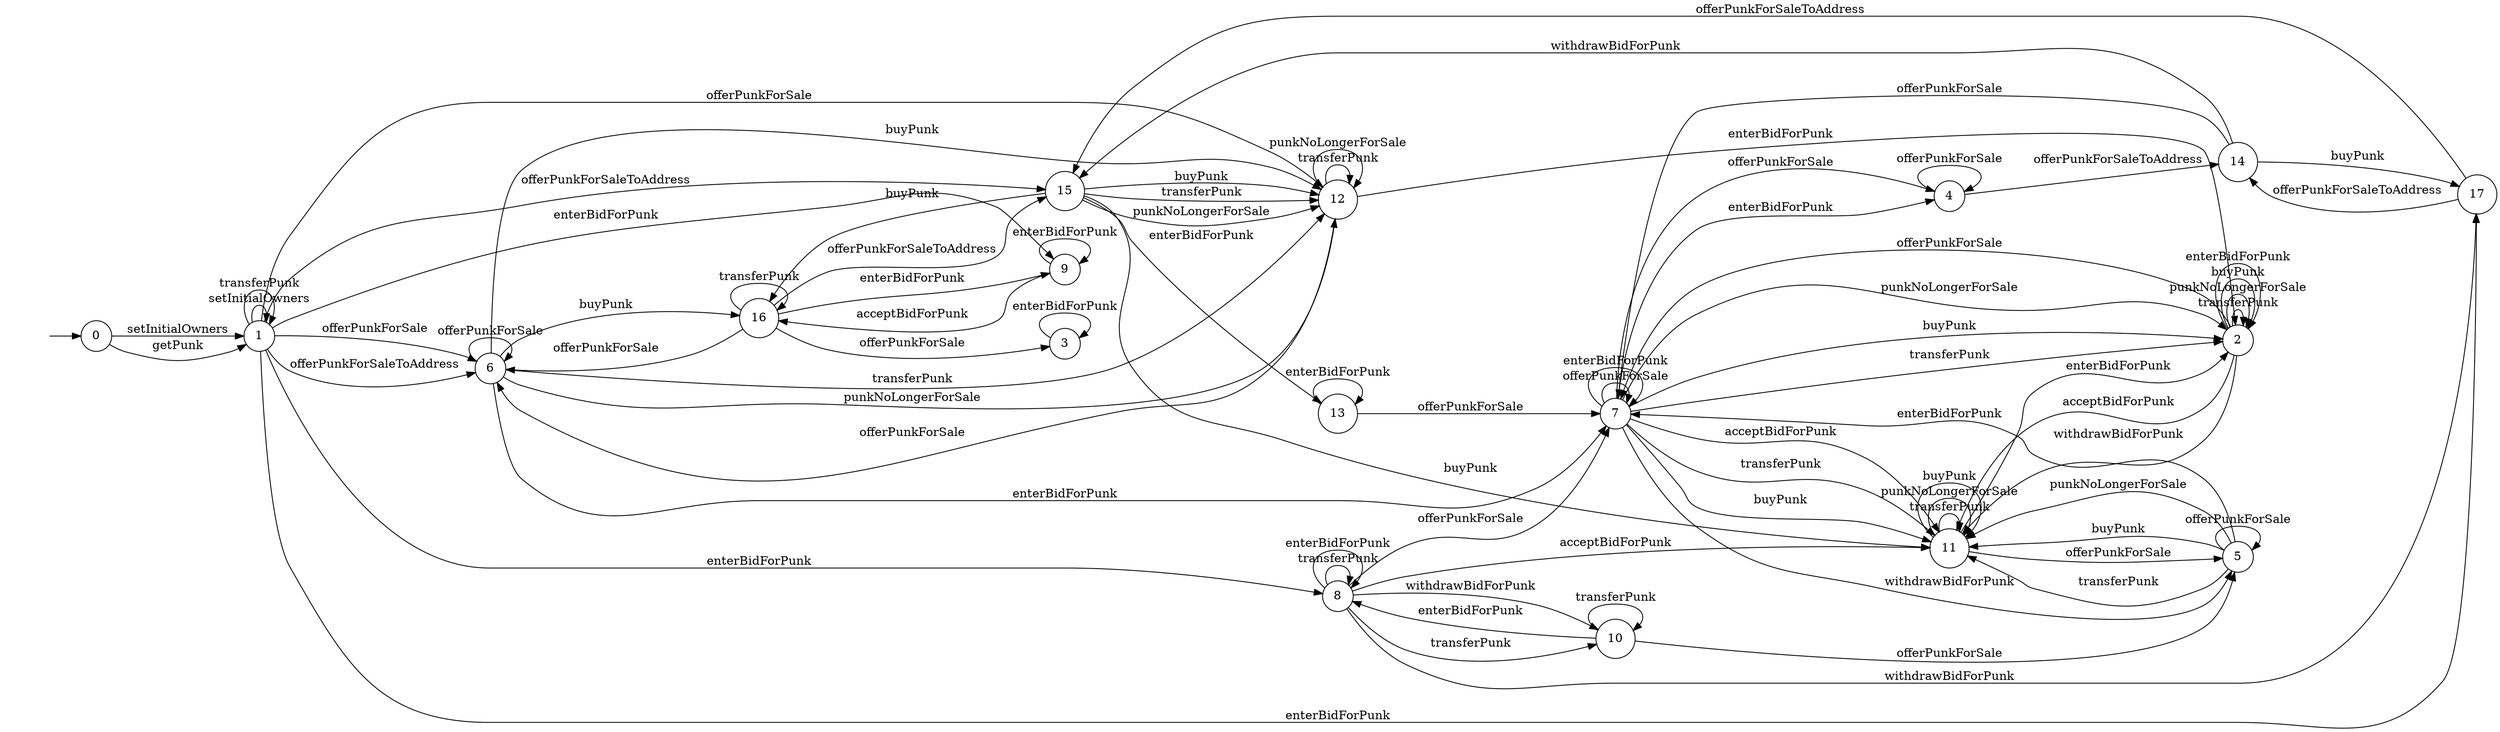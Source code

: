 digraph "./InvConPlus/Dapp-Automata-data/result/model-fix/0xb47e3cd837ddf8e4c57f05d70ab865de6e193bbb/CryptoPunksMarket/FSM-19" {
	graph [rankdir=LR]
	"" [label="" shape=plaintext]
	13 [label=13 shape=circle]
	10 [label=10 shape=circle]
	0 [label=0 shape=circle]
	14 [label=14 shape=circle]
	6 [label=6 shape=circle]
	9 [label=9 shape=circle]
	3 [label=3 shape=circle]
	16 [label=16 shape=circle]
	1 [label=1 shape=circle]
	11 [label=11 shape=circle]
	5 [label=5 shape=circle]
	8 [label=8 shape=circle]
	15 [label=15 shape=circle]
	4 [label=4 shape=circle]
	12 [label=12 shape=circle]
	17 [label=17 shape=circle]
	2 [label=2 shape=circle]
	7 [label=7 shape=circle]
	"" -> 0 [label=""]
	0 -> 1 [label=setInitialOwners]
	0 -> 1 [label=getPunk]
	1 -> 1 [label=setInitialOwners]
	1 -> 1 [label=transferPunk]
	1 -> 6 [label=offerPunkForSale]
	1 -> 12 [label=offerPunkForSale]
	1 -> 6 [label=offerPunkForSaleToAddress]
	1 -> 15 [label=offerPunkForSaleToAddress]
	1 -> 9 [label=enterBidForPunk]
	1 -> 8 [label=enterBidForPunk]
	1 -> 17 [label=enterBidForPunk]
	13 -> 7 [label=offerPunkForSale]
	13 -> 13 [label=enterBidForPunk]
	15 -> 12 [label=transferPunk]
	15 -> 12 [label=punkNoLongerForSale]
	15 -> 12 [label=buyPunk]
	15 -> 16 [label=buyPunk]
	15 -> 11 [label=buyPunk]
	15 -> 13 [label=enterBidForPunk]
	14 -> 7 [label=offerPunkForSale]
	14 -> 17 [label=buyPunk]
	14 -> 15 [label=withdrawBidForPunk]
	7 -> 2 [label=transferPunk]
	7 -> 11 [label=transferPunk]
	7 -> 2 [label=punkNoLongerForSale]
	7 -> 4 [label=offerPunkForSale]
	7 -> 7 [label=offerPunkForSale]
	7 -> 2 [label=buyPunk]
	7 -> 11 [label=buyPunk]
	7 -> 4 [label=enterBidForPunk]
	7 -> 7 [label=enterBidForPunk]
	7 -> 11 [label=acceptBidForPunk]
	7 -> 5 [label=withdrawBidForPunk]
	6 -> 12 [label=transferPunk]
	6 -> 12 [label=punkNoLongerForSale]
	6 -> 6 [label=offerPunkForSale]
	6 -> 12 [label=buyPunk]
	6 -> 16 [label=buyPunk]
	6 -> 7 [label=enterBidForPunk]
	5 -> 11 [label=transferPunk]
	5 -> 11 [label=punkNoLongerForSale]
	5 -> 5 [label=offerPunkForSale]
	5 -> 11 [label=buyPunk]
	5 -> 7 [label=enterBidForPunk]
	4 -> 4 [label=offerPunkForSale]
	4 -> 14 [label=offerPunkForSaleToAddress]
	3 -> 3 [label=enterBidForPunk]
	17 -> 15 [label=offerPunkForSaleToAddress]
	17 -> 14 [label=offerPunkForSaleToAddress]
	16 -> 16 [label=transferPunk]
	16 -> 6 [label=offerPunkForSale]
	16 -> 3 [label=offerPunkForSale]
	16 -> 15 [label=offerPunkForSaleToAddress]
	16 -> 9 [label=enterBidForPunk]
	12 -> 12 [label=transferPunk]
	12 -> 12 [label=punkNoLongerForSale]
	12 -> 6 [label=offerPunkForSale]
	12 -> 2 [label=enterBidForPunk]
	11 -> 11 [label=transferPunk]
	11 -> 11 [label=punkNoLongerForSale]
	11 -> 5 [label=offerPunkForSale]
	11 -> 11 [label=buyPunk]
	11 -> 2 [label=enterBidForPunk]
	10 -> 10 [label=transferPunk]
	10 -> 5 [label=offerPunkForSale]
	10 -> 8 [label=enterBidForPunk]
	9 -> 9 [label=enterBidForPunk]
	9 -> 16 [label=acceptBidForPunk]
	8 -> 8 [label=transferPunk]
	8 -> 10 [label=transferPunk]
	8 -> 7 [label=offerPunkForSale]
	8 -> 8 [label=enterBidForPunk]
	8 -> 11 [label=acceptBidForPunk]
	8 -> 17 [label=withdrawBidForPunk]
	8 -> 10 [label=withdrawBidForPunk]
	2 -> 2 [label=transferPunk]
	2 -> 2 [label=punkNoLongerForSale]
	2 -> 7 [label=offerPunkForSale]
	2 -> 2 [label=buyPunk]
	2 -> 2 [label=enterBidForPunk]
	2 -> 11 [label=acceptBidForPunk]
	2 -> 11 [label=withdrawBidForPunk]
}
